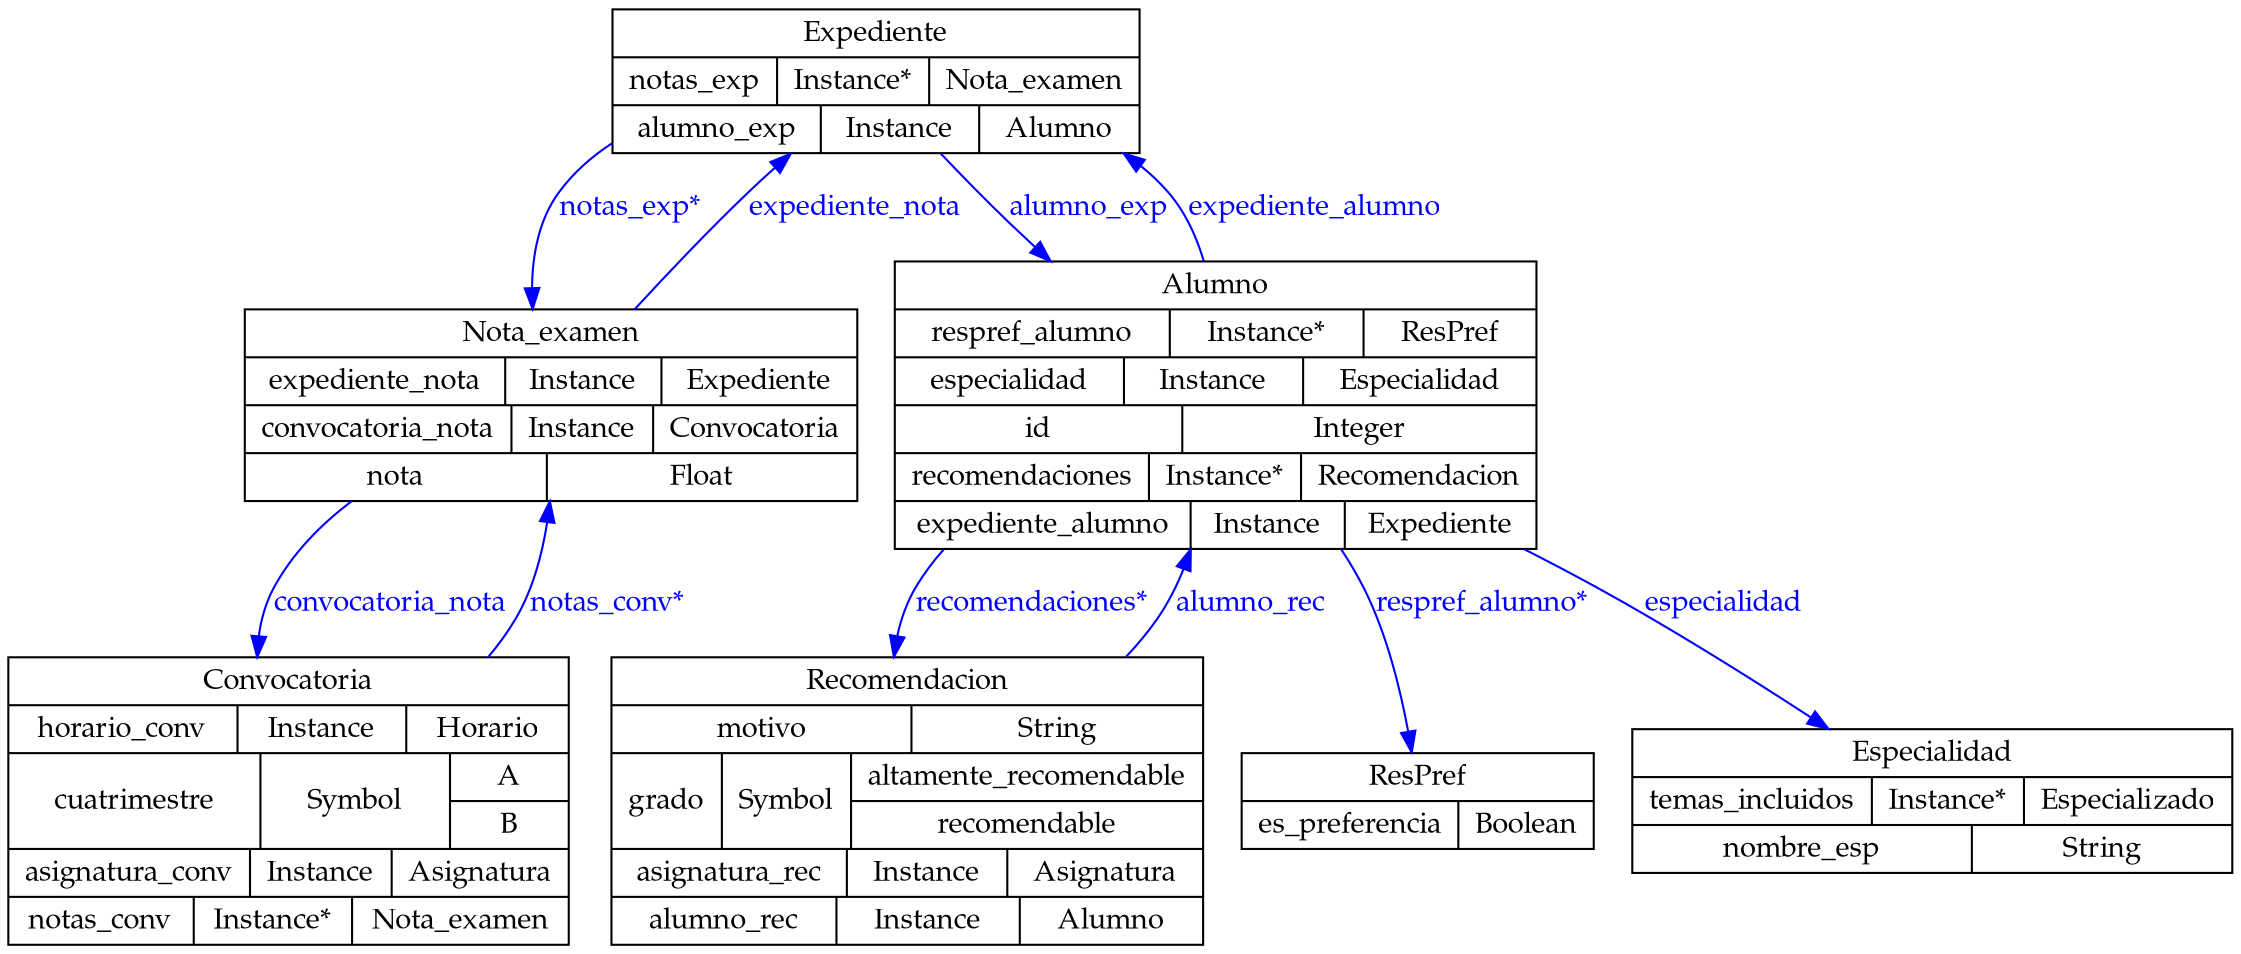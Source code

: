 digraph "ontologia" {
graph[fontname="Palatino"];
node[fontname="Palatino"];
edge[fontname="Palatino"];


"Expediente" [shape=record, color="0.0,0.0,0.0", fontcolor="0.0,0.0,0.0", label="{Expediente|{notas_exp|Instance*|{Nota_examen}}|{alumno_exp|Instance|{Alumno}}}"]
"Expediente"->"Nota_examen" [style=filled, label="notas_exp*", color="0.6666667,1.0,1.0", fontcolor="0.6666667,1.0,1.0"]
"Expediente"->"Alumno" [style=filled, label="alumno_exp", color="0.6666667,1.0,1.0", fontcolor="0.6666667,1.0,1.0"]
"Recomendacion" [shape=record, color="0.0,0.0,0.0", fontcolor="0.0,0.0,0.0", label="{Recomendacion|{motivo|String}|{grado|Symbol|{altamente_recomendable|recomendable}}|{asignatura_rec|Instance|{Asignatura}}|{alumno_rec|Instance|{Alumno}}}"]
"Recomendacion"->"Alumno" [style=filled, label="alumno_rec", color="0.6666667,1.0,1.0", fontcolor="0.6666667,1.0,1.0"]
"Alumno" [shape=record, color="0.0,0.0,0.0", fontcolor="0.0,0.0,0.0", label="{Alumno|{respref_alumno|Instance*|{ResPref}}|{especialidad|Instance|{Especialidad}}|{id|Integer}|{recomendaciones|Instance*|{Recomendacion}}|{expediente_alumno|Instance|{Expediente}}}"]
"Alumno"->"ResPref" [style=filled, label="respref_alumno*", color="0.6666667,1.0,1.0", fontcolor="0.6666667,1.0,1.0"]
"Alumno"->"Especialidad" [style=filled, label="especialidad", color="0.6666667,1.0,1.0", fontcolor="0.6666667,1.0,1.0"]
"Alumno"->"Recomendacion" [style=filled, label="recomendaciones*", color="0.6666667,1.0,1.0", fontcolor="0.6666667,1.0,1.0"]
"Alumno"->"Expediente" [style=filled, label="expediente_alumno", color="0.6666667,1.0,1.0", fontcolor="0.6666667,1.0,1.0"]
"ResPref" [shape=record, color="0.0,0.0,0.0", fontcolor="0.0,0.0,0.0", label="{ResPref|{es_preferencia|Boolean}}"]
"Convocatoria" [shape=record, color="0.0,0.0,0.0", fontcolor="0.0,0.0,0.0", label="{Convocatoria|{horario_conv|Instance|{Horario}}|{cuatrimestre|Symbol|{A|B}}|{asignatura_conv|Instance|{Asignatura}}|{notas_conv|Instance*|{Nota_examen}}}"]
"Convocatoria"->"Nota_examen" [style=filled, label="notas_conv*", color="0.6666667,1.0,1.0", fontcolor="0.6666667,1.0,1.0"]
"Nota_examen" [shape=record, color="0.0,0.0,0.0", fontcolor="0.0,0.0,0.0", label="{Nota_examen|{expediente_nota|Instance|{Expediente}}|{convocatoria_nota|Instance|{Convocatoria}}|{nota|Float}}"]
"Nota_examen"->"Expediente" [style=filled, label="expediente_nota", color="0.6666667,1.0,1.0", fontcolor="0.6666667,1.0,1.0"]
"Nota_examen"->"Convocatoria" [style=filled, label="convocatoria_nota", color="0.6666667,1.0,1.0", fontcolor="0.6666667,1.0,1.0"]
"Especialidad" [shape=record, color="0.0,0.0,0.0", fontcolor="0.0,0.0,0.0", label="{Especialidad|{temas_incluidos|Instance*|{Especializado}}|{nombre_esp|String}}"]

}

